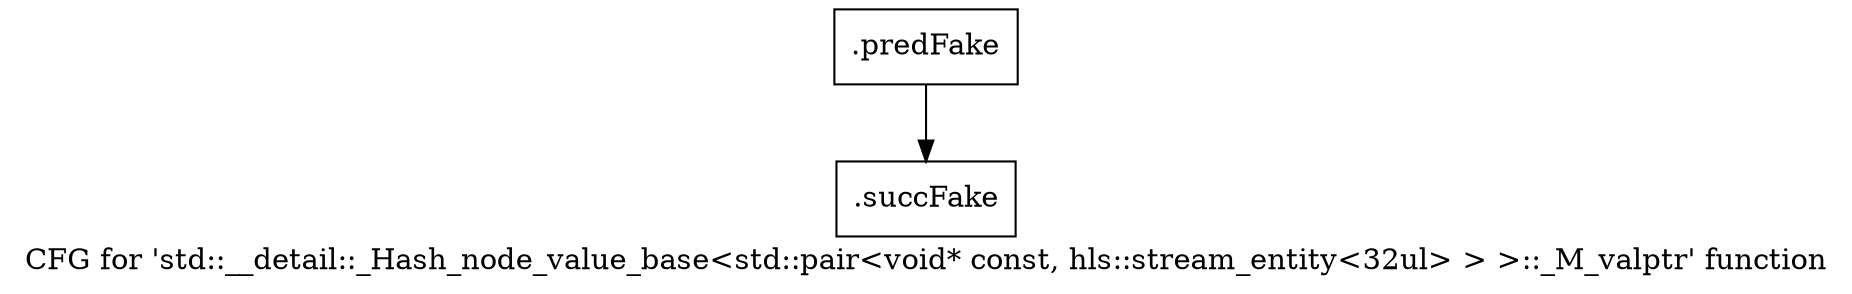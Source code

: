 digraph "CFG for 'std::__detail::_Hash_node_value_base\<std::pair\<void* const, hls::stream_entity\<32ul\> \> \>::_M_valptr' function" {
	label="CFG for 'std::__detail::_Hash_node_value_base\<std::pair\<void* const, hls::stream_entity\<32ul\> \> \>::_M_valptr' function";

	Node0x58e4290 [shape=record,filename="",linenumber="",label="{.predFake}"];
	Node0x58e4290 -> Node0x509ef60[ callList="" memoryops="" filename="/mnt/xilinx/Vitis_HLS/2021.2/tps/lnx64/gcc-6.2.0/lib/gcc/x86_64-pc-linux-gnu/6.2.0/../../../../include/c++/6.2.0/bits/hashtable_policy.h" execusionnum="9"];
	Node0x509ef60 [shape=record,filename="/mnt/xilinx/Vitis_HLS/2021.2/tps/lnx64/gcc-6.2.0/lib/gcc/x86_64-pc-linux-gnu/6.2.0/../../../../include/c++/6.2.0/bits/hashtable_policy.h",linenumber="250",label="{.succFake}"];
}
